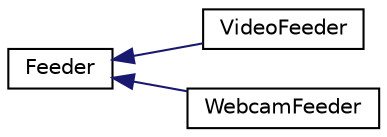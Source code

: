 digraph "Graphical Class Hierarchy"
{
 // LATEX_PDF_SIZE
  edge [fontname="Helvetica",fontsize="10",labelfontname="Helvetica",labelfontsize="10"];
  node [fontname="Helvetica",fontsize="10",shape=record];
  rankdir="LR";
  Node0 [label="Feeder",height=0.2,width=0.4,color="black", fillcolor="white", style="filled",URL="$class_feeder.html",tooltip="Clase abstracta para proveer obtener nuevos mats."];
  Node0 -> Node1 [dir="back",color="midnightblue",fontsize="10",style="solid",fontname="Helvetica"];
  Node1 [label="VideoFeeder",height=0.2,width=0.4,color="black", fillcolor="white", style="filled",URL="$class_video_feeder.html",tooltip="Sobrecarga de la clase Feeder para abrir un archivo de video."];
  Node0 -> Node2 [dir="back",color="midnightblue",fontsize="10",style="solid",fontname="Helvetica"];
  Node2 [label="WebcamFeeder",height=0.2,width=0.4,color="black", fillcolor="white", style="filled",URL="$class_webcam_feeder.html",tooltip="Sobrecarga de la clase Feeder para abrir una webcam."];
}
